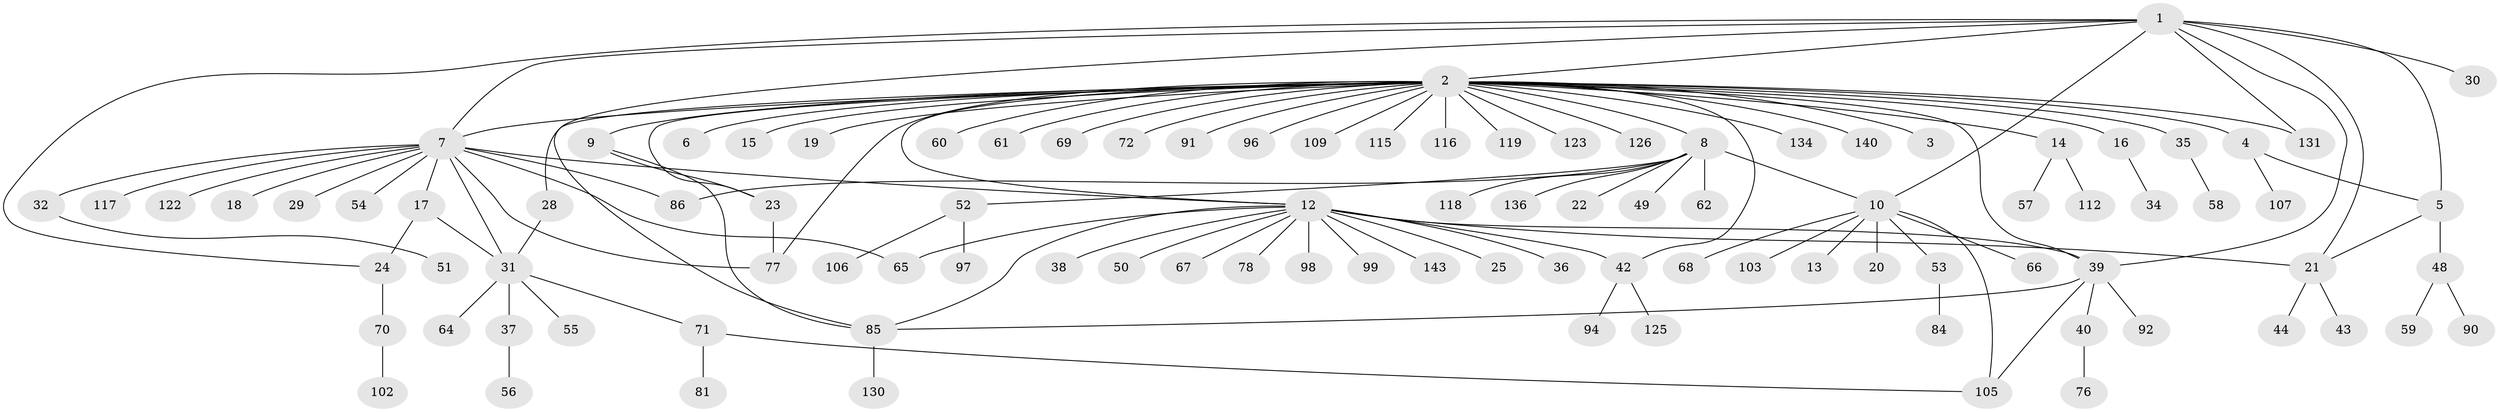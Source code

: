// original degree distribution, {10: 0.006993006993006993, 29: 0.006993006993006993, 2: 0.18181818181818182, 3: 0.1048951048951049, 4: 0.03496503496503497, 1: 0.5804195804195804, 14: 0.006993006993006993, 9: 0.013986013986013986, 11: 0.006993006993006993, 18: 0.006993006993006993, 7: 0.02097902097902098, 5: 0.02097902097902098, 8: 0.006993006993006993}
// Generated by graph-tools (version 1.1) at 2025/18/03/04/25 18:18:20]
// undirected, 100 vertices, 122 edges
graph export_dot {
graph [start="1"]
  node [color=gray90,style=filled];
  1;
  2 [super="+11+26+46+89+95"];
  3;
  4;
  5;
  6;
  7 [super="+75"];
  8 [super="+27"];
  9;
  10;
  12 [super="+73"];
  13;
  14 [super="+79"];
  15;
  16;
  17 [super="+47"];
  18;
  19;
  20;
  21 [super="+63+108+100"];
  22;
  23;
  24 [super="+74"];
  25;
  28;
  29;
  30;
  31 [super="+41"];
  32 [super="+93"];
  34;
  35 [super="+135+88"];
  36;
  37;
  38;
  39 [super="+45"];
  40;
  42;
  43;
  44 [super="+132"];
  48;
  49;
  50;
  51;
  52;
  53;
  54;
  55;
  56;
  57;
  58;
  59;
  60 [super="+137+138"];
  61;
  62;
  64;
  65 [super="+87"];
  66;
  67;
  68;
  69;
  70;
  71;
  72;
  76;
  77;
  78;
  81;
  84 [super="+142"];
  85 [super="+120+124+111+113+101"];
  86;
  90;
  91;
  92;
  94;
  96 [super="+141"];
  97;
  98;
  99;
  102;
  103;
  105 [super="+121"];
  106;
  107;
  109;
  112;
  115;
  116;
  117;
  118;
  119;
  122;
  123;
  125;
  126;
  130;
  131;
  134;
  136;
  140;
  143;
  1 -- 2;
  1 -- 5;
  1 -- 7;
  1 -- 10;
  1 -- 21;
  1 -- 24;
  1 -- 30;
  1 -- 39;
  1 -- 85;
  1 -- 131;
  2 -- 3 [weight=2];
  2 -- 4;
  2 -- 6;
  2 -- 7;
  2 -- 8;
  2 -- 9;
  2 -- 14;
  2 -- 15;
  2 -- 19;
  2 -- 28;
  2 -- 35 [weight=2];
  2 -- 39;
  2 -- 42 [weight=2];
  2 -- 60;
  2 -- 72;
  2 -- 96;
  2 -- 109;
  2 -- 115;
  2 -- 116;
  2 -- 123;
  2 -- 134;
  2 -- 140;
  2 -- 131;
  2 -- 69;
  2 -- 12;
  2 -- 16;
  2 -- 23 [weight=2];
  2 -- 119;
  2 -- 91;
  2 -- 126;
  2 -- 61;
  2 -- 77;
  4 -- 5;
  4 -- 107;
  5 -- 48;
  5 -- 21;
  7 -- 12;
  7 -- 17;
  7 -- 18;
  7 -- 29;
  7 -- 31;
  7 -- 32;
  7 -- 54;
  7 -- 77;
  7 -- 86;
  7 -- 122;
  7 -- 117;
  7 -- 65;
  8 -- 10;
  8 -- 22;
  8 -- 49;
  8 -- 62;
  8 -- 86;
  8 -- 118;
  8 -- 136;
  8 -- 52;
  9 -- 23;
  9 -- 85;
  10 -- 13;
  10 -- 20;
  10 -- 53;
  10 -- 66;
  10 -- 68;
  10 -- 103;
  10 -- 105;
  12 -- 21 [weight=2];
  12 -- 25;
  12 -- 36;
  12 -- 38;
  12 -- 39;
  12 -- 42;
  12 -- 50;
  12 -- 65;
  12 -- 67;
  12 -- 78;
  12 -- 98;
  12 -- 99;
  12 -- 143;
  12 -- 85;
  14 -- 57;
  14 -- 112;
  16 -- 34;
  17 -- 24 [weight=2];
  17 -- 31;
  21 -- 43;
  21 -- 44;
  23 -- 77;
  24 -- 70;
  28 -- 31;
  31 -- 37;
  31 -- 55;
  31 -- 64;
  31 -- 71;
  32 -- 51;
  35 -- 58;
  37 -- 56;
  39 -- 40;
  39 -- 85;
  39 -- 92;
  39 -- 105;
  40 -- 76;
  42 -- 94;
  42 -- 125;
  48 -- 59;
  48 -- 90;
  52 -- 97;
  52 -- 106;
  53 -- 84;
  70 -- 102;
  71 -- 81;
  71 -- 105;
  85 -- 130;
}
